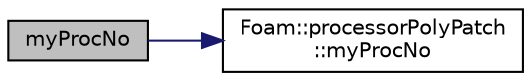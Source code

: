 digraph "myProcNo"
{
  bgcolor="transparent";
  edge [fontname="Helvetica",fontsize="10",labelfontname="Helvetica",labelfontsize="10"];
  node [fontname="Helvetica",fontsize="10",shape=record];
  rankdir="LR";
  Node1 [label="myProcNo",height=0.2,width=0.4,color="black", fillcolor="grey75", style="filled", fontcolor="black"];
  Node1 -> Node2 [color="midnightblue",fontsize="10",style="solid",fontname="Helvetica"];
  Node2 [label="Foam::processorPolyPatch\l::myProcNo",height=0.2,width=0.4,color="black",URL="$a01994.html#a0919619296c5ba18a29b8061adc70f34",tooltip="Return processor number. "];
}
